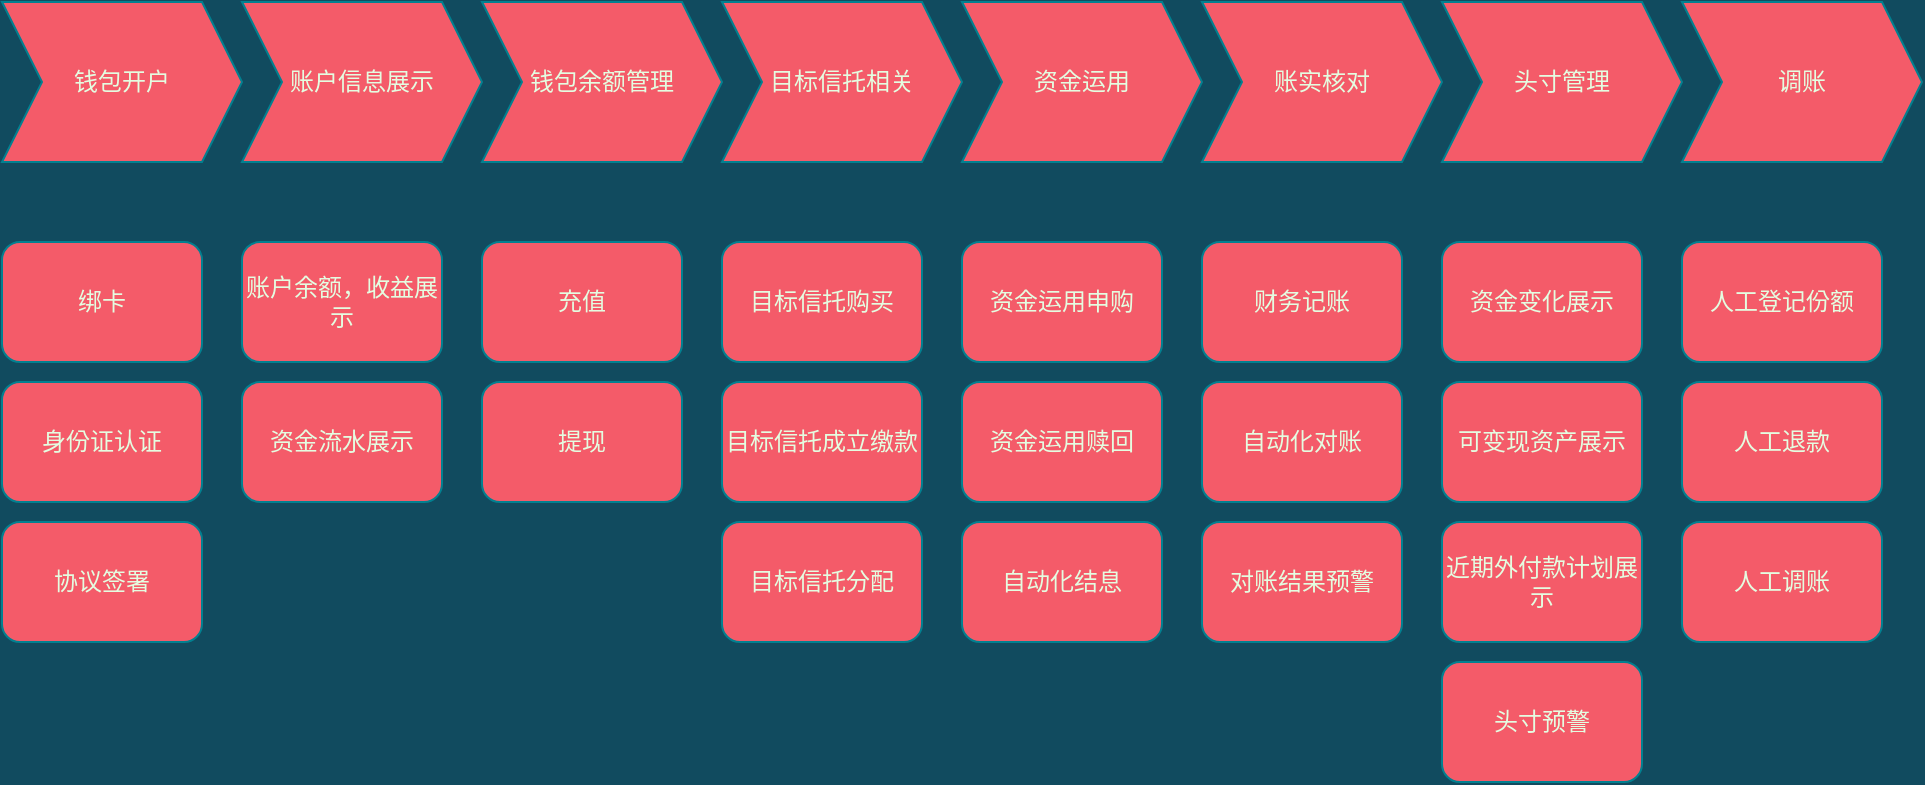 <mxfile version="14.6.13" type="github">
  <diagram id="4iJ0f1cMk4c1h3tPNzgU" name="Page-1">
    <mxGraphModel dx="1185" dy="590" grid="1" gridSize="10" guides="1" tooltips="1" connect="1" arrows="1" fold="1" page="1" pageScale="1" pageWidth="1169" pageHeight="827" background="#114B5F" math="0" shadow="0">
      <root>
        <mxCell id="0" />
        <mxCell id="1" parent="0" />
        <mxCell id="2wATa-GsxQFZJ28xfsbL-2" value="钱包开户" style="shape=step;perimeter=stepPerimeter;whiteSpace=wrap;html=1;fixedSize=1;rounded=0;sketch=0;strokeColor=#028090;fillColor=#F45B69;fontColor=#E4FDE1;" parent="1" vertex="1">
          <mxGeometry x="60" y="90" width="120" height="80" as="geometry" />
        </mxCell>
        <mxCell id="2wATa-GsxQFZJ28xfsbL-8" value="&lt;span&gt;账户信息展示&lt;/span&gt;" style="shape=step;perimeter=stepPerimeter;whiteSpace=wrap;html=1;fixedSize=1;rounded=0;sketch=0;strokeColor=#028090;fillColor=#F45B69;fontColor=#E4FDE1;" parent="1" vertex="1">
          <mxGeometry x="180" y="90" width="120" height="80" as="geometry" />
        </mxCell>
        <mxCell id="lOPFTTWSg11TCO03ej4G-1" value="钱包余额管理" style="shape=step;perimeter=stepPerimeter;whiteSpace=wrap;html=1;fixedSize=1;rounded=0;sketch=0;strokeColor=#028090;fillColor=#F45B69;fontColor=#E4FDE1;" parent="1" vertex="1">
          <mxGeometry x="300" y="90" width="120" height="80" as="geometry" />
        </mxCell>
        <mxCell id="lOPFTTWSg11TCO03ej4G-2" value="目标信托相关" style="shape=step;perimeter=stepPerimeter;whiteSpace=wrap;html=1;fixedSize=1;rounded=0;sketch=0;strokeColor=#028090;fillColor=#F45B69;fontColor=#E4FDE1;" parent="1" vertex="1">
          <mxGeometry x="420" y="90" width="120" height="80" as="geometry" />
        </mxCell>
        <mxCell id="lOPFTTWSg11TCO03ej4G-3" value="资金运用" style="shape=step;perimeter=stepPerimeter;whiteSpace=wrap;html=1;fixedSize=1;rounded=0;sketch=0;strokeColor=#028090;fillColor=#F45B69;fontColor=#E4FDE1;" parent="1" vertex="1">
          <mxGeometry x="540" y="90" width="120" height="80" as="geometry" />
        </mxCell>
        <mxCell id="lOPFTTWSg11TCO03ej4G-6" value="账实核对" style="shape=step;perimeter=stepPerimeter;whiteSpace=wrap;html=1;fixedSize=1;rounded=0;sketch=0;strokeColor=#028090;fillColor=#F45B69;fontColor=#E4FDE1;" parent="1" vertex="1">
          <mxGeometry x="660" y="90" width="120" height="80" as="geometry" />
        </mxCell>
        <mxCell id="lOPFTTWSg11TCO03ej4G-8" value="头寸管理" style="shape=step;perimeter=stepPerimeter;whiteSpace=wrap;html=1;fixedSize=1;rounded=0;sketch=0;strokeColor=#028090;fillColor=#F45B69;fontColor=#E4FDE1;" parent="1" vertex="1">
          <mxGeometry x="780" y="90" width="120" height="80" as="geometry" />
        </mxCell>
        <mxCell id="lOPFTTWSg11TCO03ej4G-9" value="资金流水展示" style="rounded=1;whiteSpace=wrap;html=1;fillColor=#F45B69;strokeColor=#028090;fontColor=#E4FDE1;" parent="1" vertex="1">
          <mxGeometry x="180" y="280" width="100" height="60" as="geometry" />
        </mxCell>
        <mxCell id="lOPFTTWSg11TCO03ej4G-10" value="账户余额，收益展示" style="rounded=1;whiteSpace=wrap;html=1;fillColor=#F45B69;strokeColor=#028090;fontColor=#E4FDE1;" parent="1" vertex="1">
          <mxGeometry x="180" y="210" width="100" height="60" as="geometry" />
        </mxCell>
        <mxCell id="lOPFTTWSg11TCO03ej4G-11" value="身份证认证" style="rounded=1;whiteSpace=wrap;html=1;fillColor=#F45B69;strokeColor=#028090;fontColor=#E4FDE1;" parent="1" vertex="1">
          <mxGeometry x="60" y="280" width="100" height="60" as="geometry" />
        </mxCell>
        <mxCell id="lOPFTTWSg11TCO03ej4G-12" value="协议签署" style="rounded=1;whiteSpace=wrap;html=1;fillColor=#F45B69;strokeColor=#028090;fontColor=#E4FDE1;" parent="1" vertex="1">
          <mxGeometry x="60" y="350" width="100" height="60" as="geometry" />
        </mxCell>
        <mxCell id="lOPFTTWSg11TCO03ej4G-13" value="绑卡" style="rounded=1;whiteSpace=wrap;html=1;fillColor=#F45B69;strokeColor=#028090;fontColor=#E4FDE1;" parent="1" vertex="1">
          <mxGeometry x="60" y="210" width="100" height="60" as="geometry" />
        </mxCell>
        <mxCell id="lOPFTTWSg11TCO03ej4G-17" value="提现" style="rounded=1;whiteSpace=wrap;html=1;fillColor=#F45B69;strokeColor=#028090;fontColor=#E4FDE1;" parent="1" vertex="1">
          <mxGeometry x="300" y="280" width="100" height="60" as="geometry" />
        </mxCell>
        <mxCell id="lOPFTTWSg11TCO03ej4G-18" value="充值" style="rounded=1;whiteSpace=wrap;html=1;fillColor=#F45B69;strokeColor=#028090;fontColor=#E4FDE1;" parent="1" vertex="1">
          <mxGeometry x="300" y="210" width="100" height="60" as="geometry" />
        </mxCell>
        <mxCell id="lOPFTTWSg11TCO03ej4G-19" value="目标信托购买" style="rounded=1;whiteSpace=wrap;html=1;fillColor=#F45B69;strokeColor=#028090;fontColor=#E4FDE1;" parent="1" vertex="1">
          <mxGeometry x="420" y="210" width="100" height="60" as="geometry" />
        </mxCell>
        <mxCell id="lOPFTTWSg11TCO03ej4G-20" value="目标信托成立缴款" style="rounded=1;whiteSpace=wrap;html=1;fillColor=#F45B69;strokeColor=#028090;fontColor=#E4FDE1;" parent="1" vertex="1">
          <mxGeometry x="420" y="280" width="100" height="60" as="geometry" />
        </mxCell>
        <mxCell id="lOPFTTWSg11TCO03ej4G-21" value="资金运用申购" style="rounded=1;whiteSpace=wrap;html=1;fillColor=#F45B69;strokeColor=#028090;fontColor=#E4FDE1;" parent="1" vertex="1">
          <mxGeometry x="540" y="210" width="100" height="60" as="geometry" />
        </mxCell>
        <mxCell id="lOPFTTWSg11TCO03ej4G-22" value="资金运用赎回" style="rounded=1;whiteSpace=wrap;html=1;fillColor=#F45B69;strokeColor=#028090;fontColor=#E4FDE1;" parent="1" vertex="1">
          <mxGeometry x="540" y="280" width="100" height="60" as="geometry" />
        </mxCell>
        <mxCell id="UAPWTyVuzqUKzdaB-cMG-1" value="自动化结息" style="rounded=1;whiteSpace=wrap;html=1;fillColor=#F45B69;strokeColor=#028090;fontColor=#E4FDE1;" vertex="1" parent="1">
          <mxGeometry x="540" y="350" width="100" height="60" as="geometry" />
        </mxCell>
        <mxCell id="UAPWTyVuzqUKzdaB-cMG-3" value="资金变化展示" style="rounded=1;whiteSpace=wrap;html=1;fillColor=#F45B69;strokeColor=#028090;fontColor=#E4FDE1;" vertex="1" parent="1">
          <mxGeometry x="780" y="210" width="100" height="60" as="geometry" />
        </mxCell>
        <mxCell id="UAPWTyVuzqUKzdaB-cMG-4" value="可变现资产展示" style="rounded=1;whiteSpace=wrap;html=1;fillColor=#F45B69;strokeColor=#028090;fontColor=#E4FDE1;" vertex="1" parent="1">
          <mxGeometry x="780" y="280" width="100" height="60" as="geometry" />
        </mxCell>
        <mxCell id="UAPWTyVuzqUKzdaB-cMG-5" value="近期外付款计划展示" style="rounded=1;whiteSpace=wrap;html=1;fillColor=#F45B69;strokeColor=#028090;fontColor=#E4FDE1;" vertex="1" parent="1">
          <mxGeometry x="780" y="350" width="100" height="60" as="geometry" />
        </mxCell>
        <mxCell id="UAPWTyVuzqUKzdaB-cMG-6" value="头寸预警" style="rounded=1;whiteSpace=wrap;html=1;fillColor=#F45B69;strokeColor=#028090;fontColor=#E4FDE1;" vertex="1" parent="1">
          <mxGeometry x="780" y="420" width="100" height="60" as="geometry" />
        </mxCell>
        <mxCell id="UAPWTyVuzqUKzdaB-cMG-7" value="自动化对账" style="rounded=1;whiteSpace=wrap;html=1;fillColor=#F45B69;strokeColor=#028090;fontColor=#E4FDE1;" vertex="1" parent="1">
          <mxGeometry x="660" y="280" width="100" height="60" as="geometry" />
        </mxCell>
        <mxCell id="UAPWTyVuzqUKzdaB-cMG-8" value="对账结果预警" style="rounded=1;whiteSpace=wrap;html=1;fillColor=#F45B69;strokeColor=#028090;fontColor=#E4FDE1;" vertex="1" parent="1">
          <mxGeometry x="660" y="350" width="100" height="60" as="geometry" />
        </mxCell>
        <mxCell id="UAPWTyVuzqUKzdaB-cMG-9" value="财务记账" style="rounded=1;whiteSpace=wrap;html=1;fillColor=#F45B69;strokeColor=#028090;fontColor=#E4FDE1;" vertex="1" parent="1">
          <mxGeometry x="660" y="210" width="100" height="60" as="geometry" />
        </mxCell>
        <mxCell id="UAPWTyVuzqUKzdaB-cMG-10" value="调账" style="shape=step;perimeter=stepPerimeter;whiteSpace=wrap;html=1;fixedSize=1;rounded=0;sketch=0;strokeColor=#028090;fillColor=#F45B69;fontColor=#E4FDE1;" vertex="1" parent="1">
          <mxGeometry x="900" y="90" width="120" height="80" as="geometry" />
        </mxCell>
        <mxCell id="UAPWTyVuzqUKzdaB-cMG-11" value="人工登记份额" style="rounded=1;whiteSpace=wrap;html=1;fillColor=#F45B69;strokeColor=#028090;fontColor=#E4FDE1;" vertex="1" parent="1">
          <mxGeometry x="900" y="210" width="100" height="60" as="geometry" />
        </mxCell>
        <mxCell id="UAPWTyVuzqUKzdaB-cMG-12" value="人工退款" style="rounded=1;whiteSpace=wrap;html=1;fillColor=#F45B69;strokeColor=#028090;fontColor=#E4FDE1;" vertex="1" parent="1">
          <mxGeometry x="900" y="280" width="100" height="60" as="geometry" />
        </mxCell>
        <mxCell id="UAPWTyVuzqUKzdaB-cMG-13" value="人工调账" style="rounded=1;whiteSpace=wrap;html=1;fillColor=#F45B69;strokeColor=#028090;fontColor=#E4FDE1;" vertex="1" parent="1">
          <mxGeometry x="900" y="350" width="100" height="60" as="geometry" />
        </mxCell>
        <mxCell id="UAPWTyVuzqUKzdaB-cMG-15" value="目标信托分配" style="rounded=1;whiteSpace=wrap;html=1;fillColor=#F45B69;strokeColor=#028090;fontColor=#E4FDE1;" vertex="1" parent="1">
          <mxGeometry x="420" y="350" width="100" height="60" as="geometry" />
        </mxCell>
      </root>
    </mxGraphModel>
  </diagram>
</mxfile>
